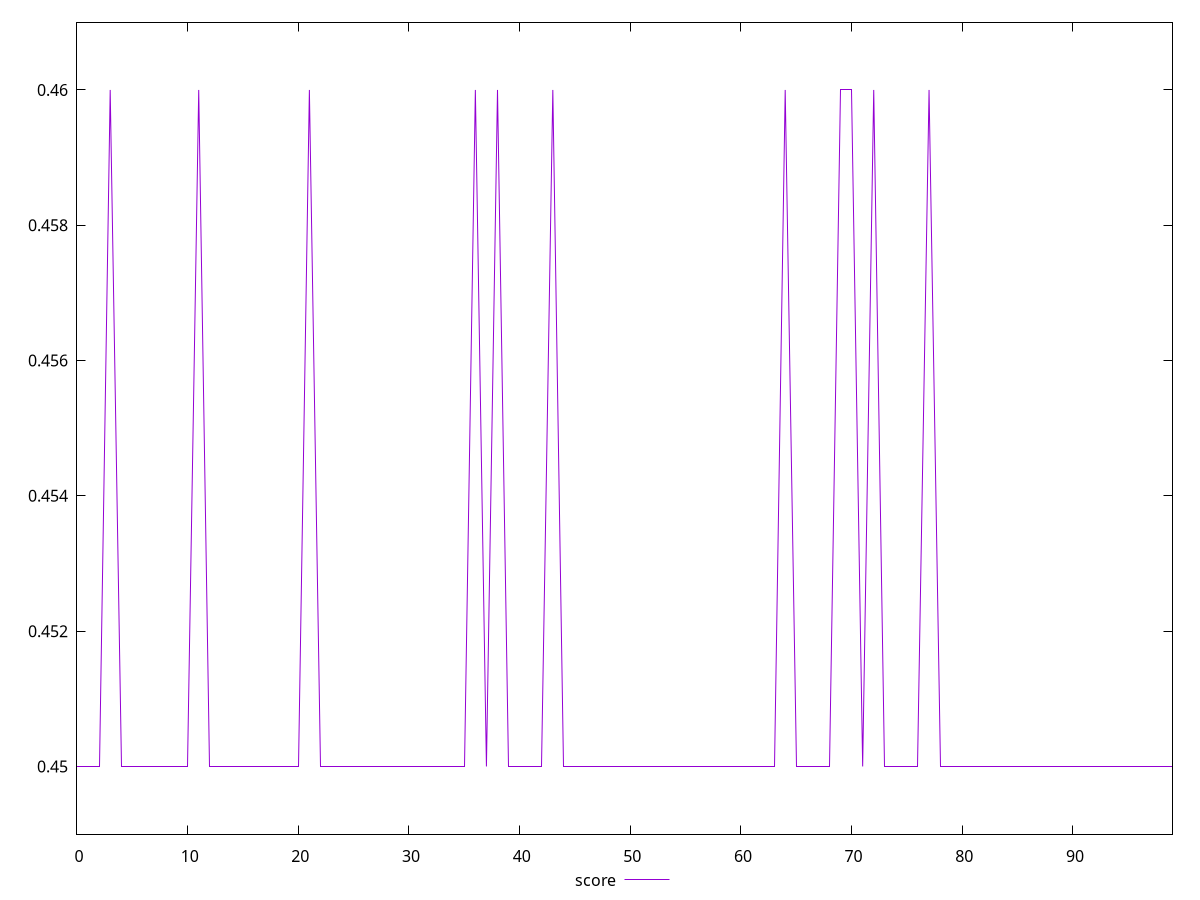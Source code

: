 reset

$score <<EOF
0 0.45
1 0.45
2 0.45
3 0.46
4 0.45
5 0.45
6 0.45
7 0.45
8 0.45
9 0.45
10 0.45
11 0.46
12 0.45
13 0.45
14 0.45
15 0.45
16 0.45
17 0.45
18 0.45
19 0.45
20 0.45
21 0.46
22 0.45
23 0.45
24 0.45
25 0.45
26 0.45
27 0.45
28 0.45
29 0.45
30 0.45
31 0.45
32 0.45
33 0.45
34 0.45
35 0.45
36 0.46
37 0.45
38 0.46
39 0.45
40 0.45
41 0.45
42 0.45
43 0.46
44 0.45
45 0.45
46 0.45
47 0.45
48 0.45
49 0.45
50 0.45
51 0.45
52 0.45
53 0.45
54 0.45
55 0.45
56 0.45
57 0.45
58 0.45
59 0.45
60 0.45
61 0.45
62 0.45
63 0.45
64 0.46
65 0.45
66 0.45
67 0.45
68 0.45
69 0.46
70 0.46
71 0.45
72 0.46
73 0.45
74 0.45
75 0.45
76 0.45
77 0.46
78 0.45
79 0.45
80 0.45
81 0.45
82 0.45
83 0.45
84 0.45
85 0.45
86 0.45
87 0.45
88 0.45
89 0.45
90 0.45
91 0.45
92 0.45
93 0.45
94 0.45
95 0.45
96 0.45
97 0.45
98 0.45
99 0.45
EOF

set key outside below
set xrange [0:99]
set yrange [0.449:0.461]
set trange [0.449:0.461]
set terminal svg size 640, 500 enhanced background rgb 'white'
set output "reports/report_00030_2021-02-24T20-42-31.540Z/uses-rel-preload/samples/agenda/score/values.svg"

plot $score title "score" with line

reset
